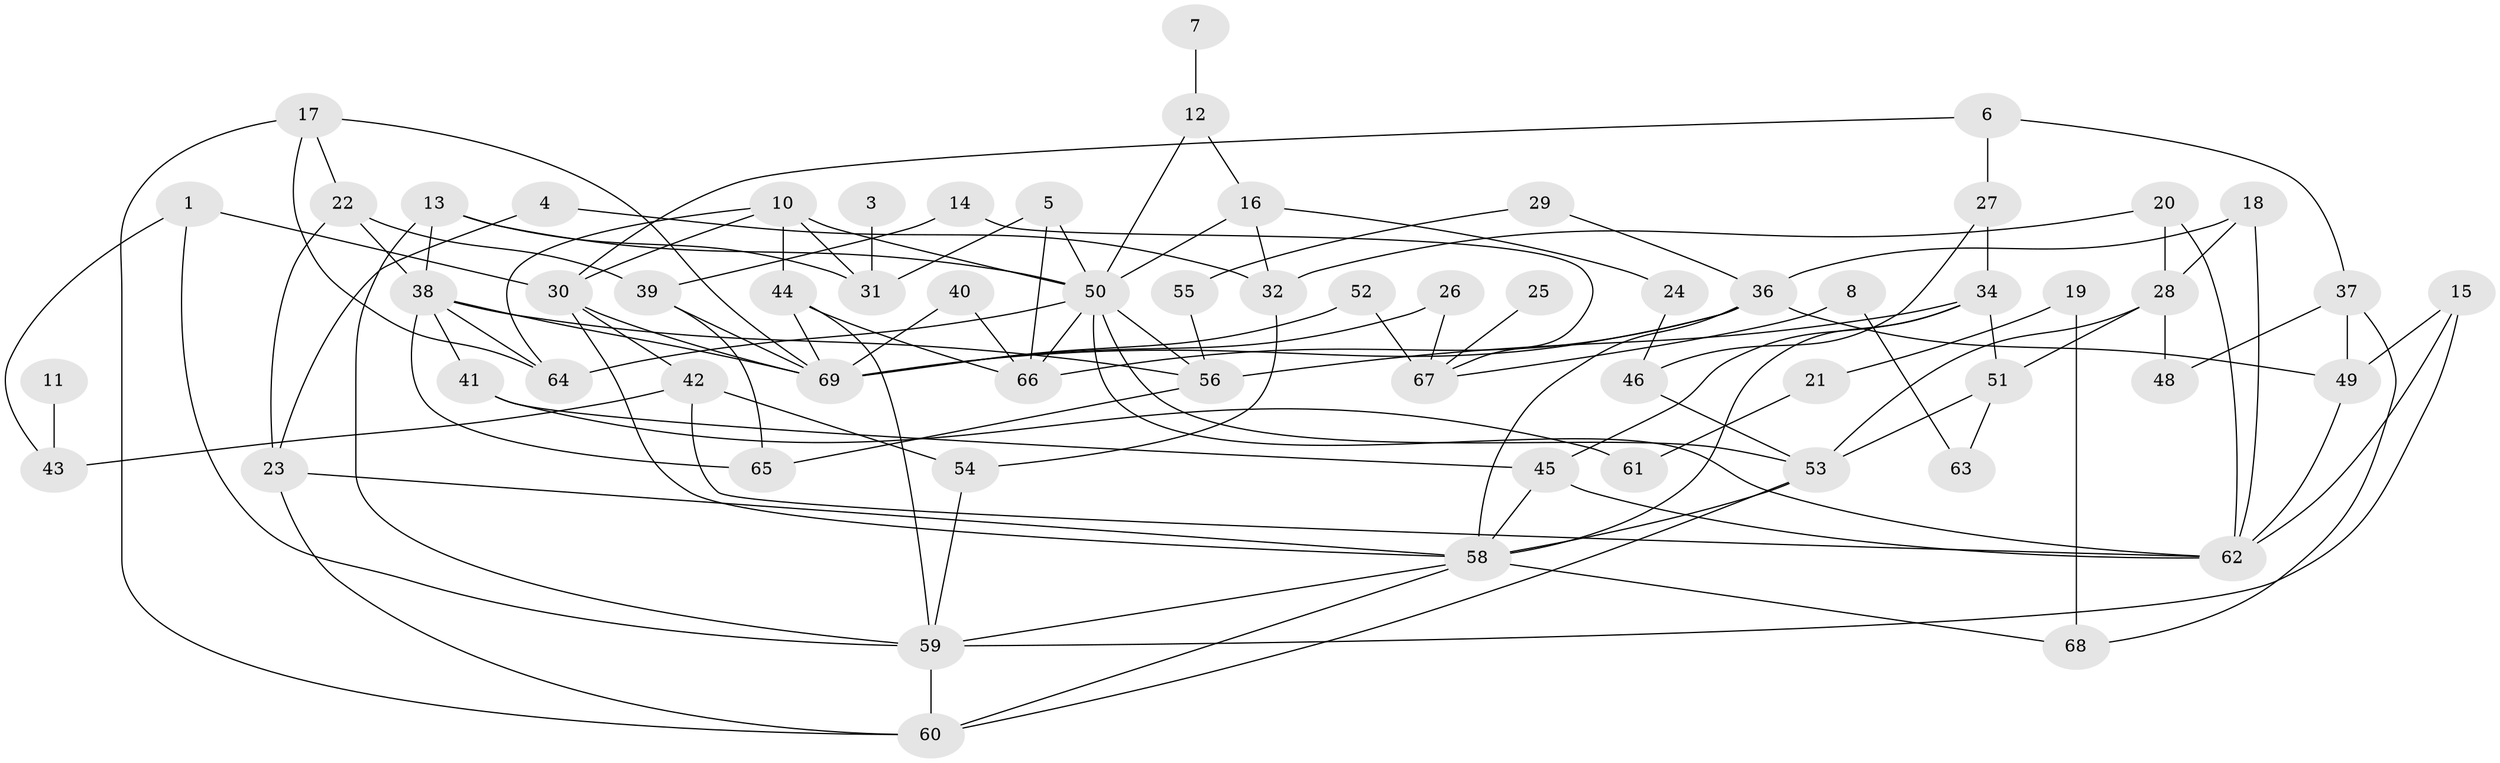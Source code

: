 // original degree distribution, {2: 0.26811594202898553, 1: 0.15217391304347827, 3: 0.2246376811594203, 6: 0.06521739130434782, 4: 0.14492753623188406, 5: 0.09420289855072464, 0: 0.043478260869565216, 7: 0.007246376811594203}
// Generated by graph-tools (version 1.1) at 2025/00/03/09/25 03:00:47]
// undirected, 63 vertices, 118 edges
graph export_dot {
graph [start="1"]
  node [color=gray90,style=filled];
  1;
  3;
  4;
  5;
  6;
  7;
  8;
  10;
  11;
  12;
  13;
  14;
  15;
  16;
  17;
  18;
  19;
  20;
  21;
  22;
  23;
  24;
  25;
  26;
  27;
  28;
  29;
  30;
  31;
  32;
  34;
  36;
  37;
  38;
  39;
  40;
  41;
  42;
  43;
  44;
  45;
  46;
  48;
  49;
  50;
  51;
  52;
  53;
  54;
  55;
  56;
  58;
  59;
  60;
  61;
  62;
  63;
  64;
  65;
  66;
  67;
  68;
  69;
  1 -- 30 [weight=1.0];
  1 -- 43 [weight=1.0];
  1 -- 59 [weight=1.0];
  3 -- 31 [weight=1.0];
  4 -- 23 [weight=1.0];
  4 -- 32 [weight=1.0];
  5 -- 31 [weight=1.0];
  5 -- 50 [weight=1.0];
  5 -- 66 [weight=1.0];
  6 -- 27 [weight=1.0];
  6 -- 30 [weight=1.0];
  6 -- 37 [weight=1.0];
  7 -- 12 [weight=1.0];
  8 -- 63 [weight=1.0];
  8 -- 67 [weight=1.0];
  10 -- 30 [weight=1.0];
  10 -- 31 [weight=1.0];
  10 -- 44 [weight=1.0];
  10 -- 50 [weight=1.0];
  10 -- 64 [weight=1.0];
  11 -- 43 [weight=1.0];
  12 -- 16 [weight=1.0];
  12 -- 50 [weight=1.0];
  13 -- 31 [weight=1.0];
  13 -- 38 [weight=1.0];
  13 -- 50 [weight=1.0];
  13 -- 59 [weight=1.0];
  14 -- 39 [weight=1.0];
  14 -- 67 [weight=1.0];
  15 -- 49 [weight=1.0];
  15 -- 59 [weight=1.0];
  15 -- 62 [weight=1.0];
  16 -- 24 [weight=1.0];
  16 -- 32 [weight=1.0];
  16 -- 50 [weight=1.0];
  17 -- 22 [weight=1.0];
  17 -- 60 [weight=1.0];
  17 -- 64 [weight=1.0];
  17 -- 69 [weight=1.0];
  18 -- 28 [weight=1.0];
  18 -- 36 [weight=1.0];
  18 -- 62 [weight=1.0];
  19 -- 21 [weight=1.0];
  19 -- 68 [weight=1.0];
  20 -- 28 [weight=1.0];
  20 -- 32 [weight=1.0];
  20 -- 62 [weight=2.0];
  21 -- 61 [weight=1.0];
  22 -- 23 [weight=1.0];
  22 -- 38 [weight=1.0];
  22 -- 39 [weight=1.0];
  23 -- 58 [weight=1.0];
  23 -- 60 [weight=1.0];
  24 -- 46 [weight=1.0];
  25 -- 67 [weight=1.0];
  26 -- 67 [weight=1.0];
  26 -- 69 [weight=1.0];
  27 -- 34 [weight=2.0];
  27 -- 46 [weight=1.0];
  28 -- 48 [weight=1.0];
  28 -- 51 [weight=1.0];
  28 -- 53 [weight=1.0];
  29 -- 36 [weight=1.0];
  29 -- 55 [weight=1.0];
  30 -- 42 [weight=1.0];
  30 -- 58 [weight=1.0];
  30 -- 69 [weight=1.0];
  32 -- 54 [weight=1.0];
  34 -- 45 [weight=1.0];
  34 -- 51 [weight=1.0];
  34 -- 56 [weight=1.0];
  34 -- 58 [weight=1.0];
  36 -- 49 [weight=2.0];
  36 -- 58 [weight=1.0];
  36 -- 66 [weight=2.0];
  36 -- 69 [weight=1.0];
  37 -- 48 [weight=1.0];
  37 -- 49 [weight=1.0];
  37 -- 68 [weight=1.0];
  38 -- 41 [weight=1.0];
  38 -- 56 [weight=1.0];
  38 -- 64 [weight=1.0];
  38 -- 65 [weight=1.0];
  38 -- 69 [weight=1.0];
  39 -- 65 [weight=2.0];
  39 -- 69 [weight=2.0];
  40 -- 66 [weight=1.0];
  40 -- 69 [weight=1.0];
  41 -- 45 [weight=1.0];
  41 -- 61 [weight=1.0];
  42 -- 43 [weight=1.0];
  42 -- 54 [weight=1.0];
  42 -- 62 [weight=1.0];
  44 -- 59 [weight=1.0];
  44 -- 66 [weight=1.0];
  44 -- 69 [weight=1.0];
  45 -- 58 [weight=1.0];
  45 -- 62 [weight=1.0];
  46 -- 53 [weight=1.0];
  49 -- 62 [weight=1.0];
  50 -- 53 [weight=1.0];
  50 -- 56 [weight=1.0];
  50 -- 62 [weight=1.0];
  50 -- 64 [weight=1.0];
  50 -- 66 [weight=1.0];
  51 -- 53 [weight=1.0];
  51 -- 63 [weight=1.0];
  52 -- 67 [weight=1.0];
  52 -- 69 [weight=1.0];
  53 -- 58 [weight=1.0];
  53 -- 60 [weight=1.0];
  54 -- 59 [weight=1.0];
  55 -- 56 [weight=2.0];
  56 -- 65 [weight=1.0];
  58 -- 59 [weight=1.0];
  58 -- 60 [weight=1.0];
  58 -- 68 [weight=1.0];
  59 -- 60 [weight=1.0];
}
